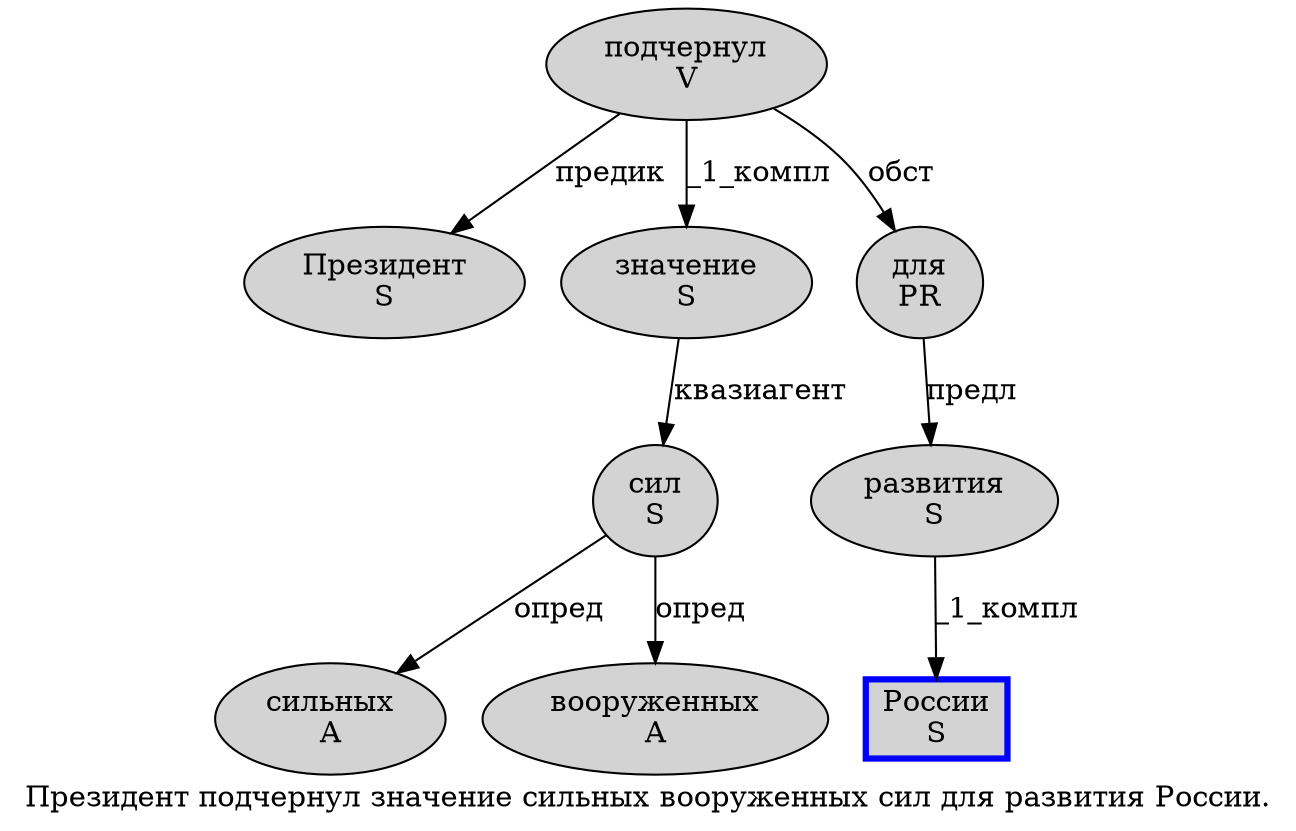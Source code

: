 digraph SENTENCE_88 {
	graph [label="Президент подчернул значение сильных вооруженных сил для развития России."]
	node [style=filled]
		0 [label="Президент
S" color="" fillcolor=lightgray penwidth=1 shape=ellipse]
		1 [label="подчернул
V" color="" fillcolor=lightgray penwidth=1 shape=ellipse]
		2 [label="значение
S" color="" fillcolor=lightgray penwidth=1 shape=ellipse]
		3 [label="сильных
A" color="" fillcolor=lightgray penwidth=1 shape=ellipse]
		4 [label="вооруженных
A" color="" fillcolor=lightgray penwidth=1 shape=ellipse]
		5 [label="сил
S" color="" fillcolor=lightgray penwidth=1 shape=ellipse]
		6 [label="для
PR" color="" fillcolor=lightgray penwidth=1 shape=ellipse]
		7 [label="развития
S" color="" fillcolor=lightgray penwidth=1 shape=ellipse]
		8 [label="России
S" color=blue fillcolor=lightgray penwidth=3 shape=box]
			1 -> 0 [label="предик"]
			1 -> 2 [label="_1_компл"]
			1 -> 6 [label="обст"]
			7 -> 8 [label="_1_компл"]
			5 -> 3 [label="опред"]
			5 -> 4 [label="опред"]
			2 -> 5 [label="квазиагент"]
			6 -> 7 [label="предл"]
}